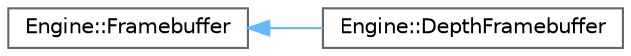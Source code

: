 digraph "Graphical Class Hierarchy"
{
 // LATEX_PDF_SIZE
  bgcolor="transparent";
  edge [fontname=Helvetica,fontsize=10,labelfontname=Helvetica,labelfontsize=10];
  node [fontname=Helvetica,fontsize=10,shape=box,height=0.2,width=0.4];
  rankdir="LR";
  Node0 [label="Engine::Framebuffer",height=0.2,width=0.4,color="grey40", fillcolor="white", style="filled",URL="$class_engine_1_1_framebuffer.html",tooltip=" "];
  Node0 -> Node1 [dir="back",color="steelblue1",style="solid"];
  Node1 [label="Engine::DepthFramebuffer",height=0.2,width=0.4,color="grey40", fillcolor="white", style="filled",URL="$class_engine_1_1_depth_framebuffer.html",tooltip=" "];
}
